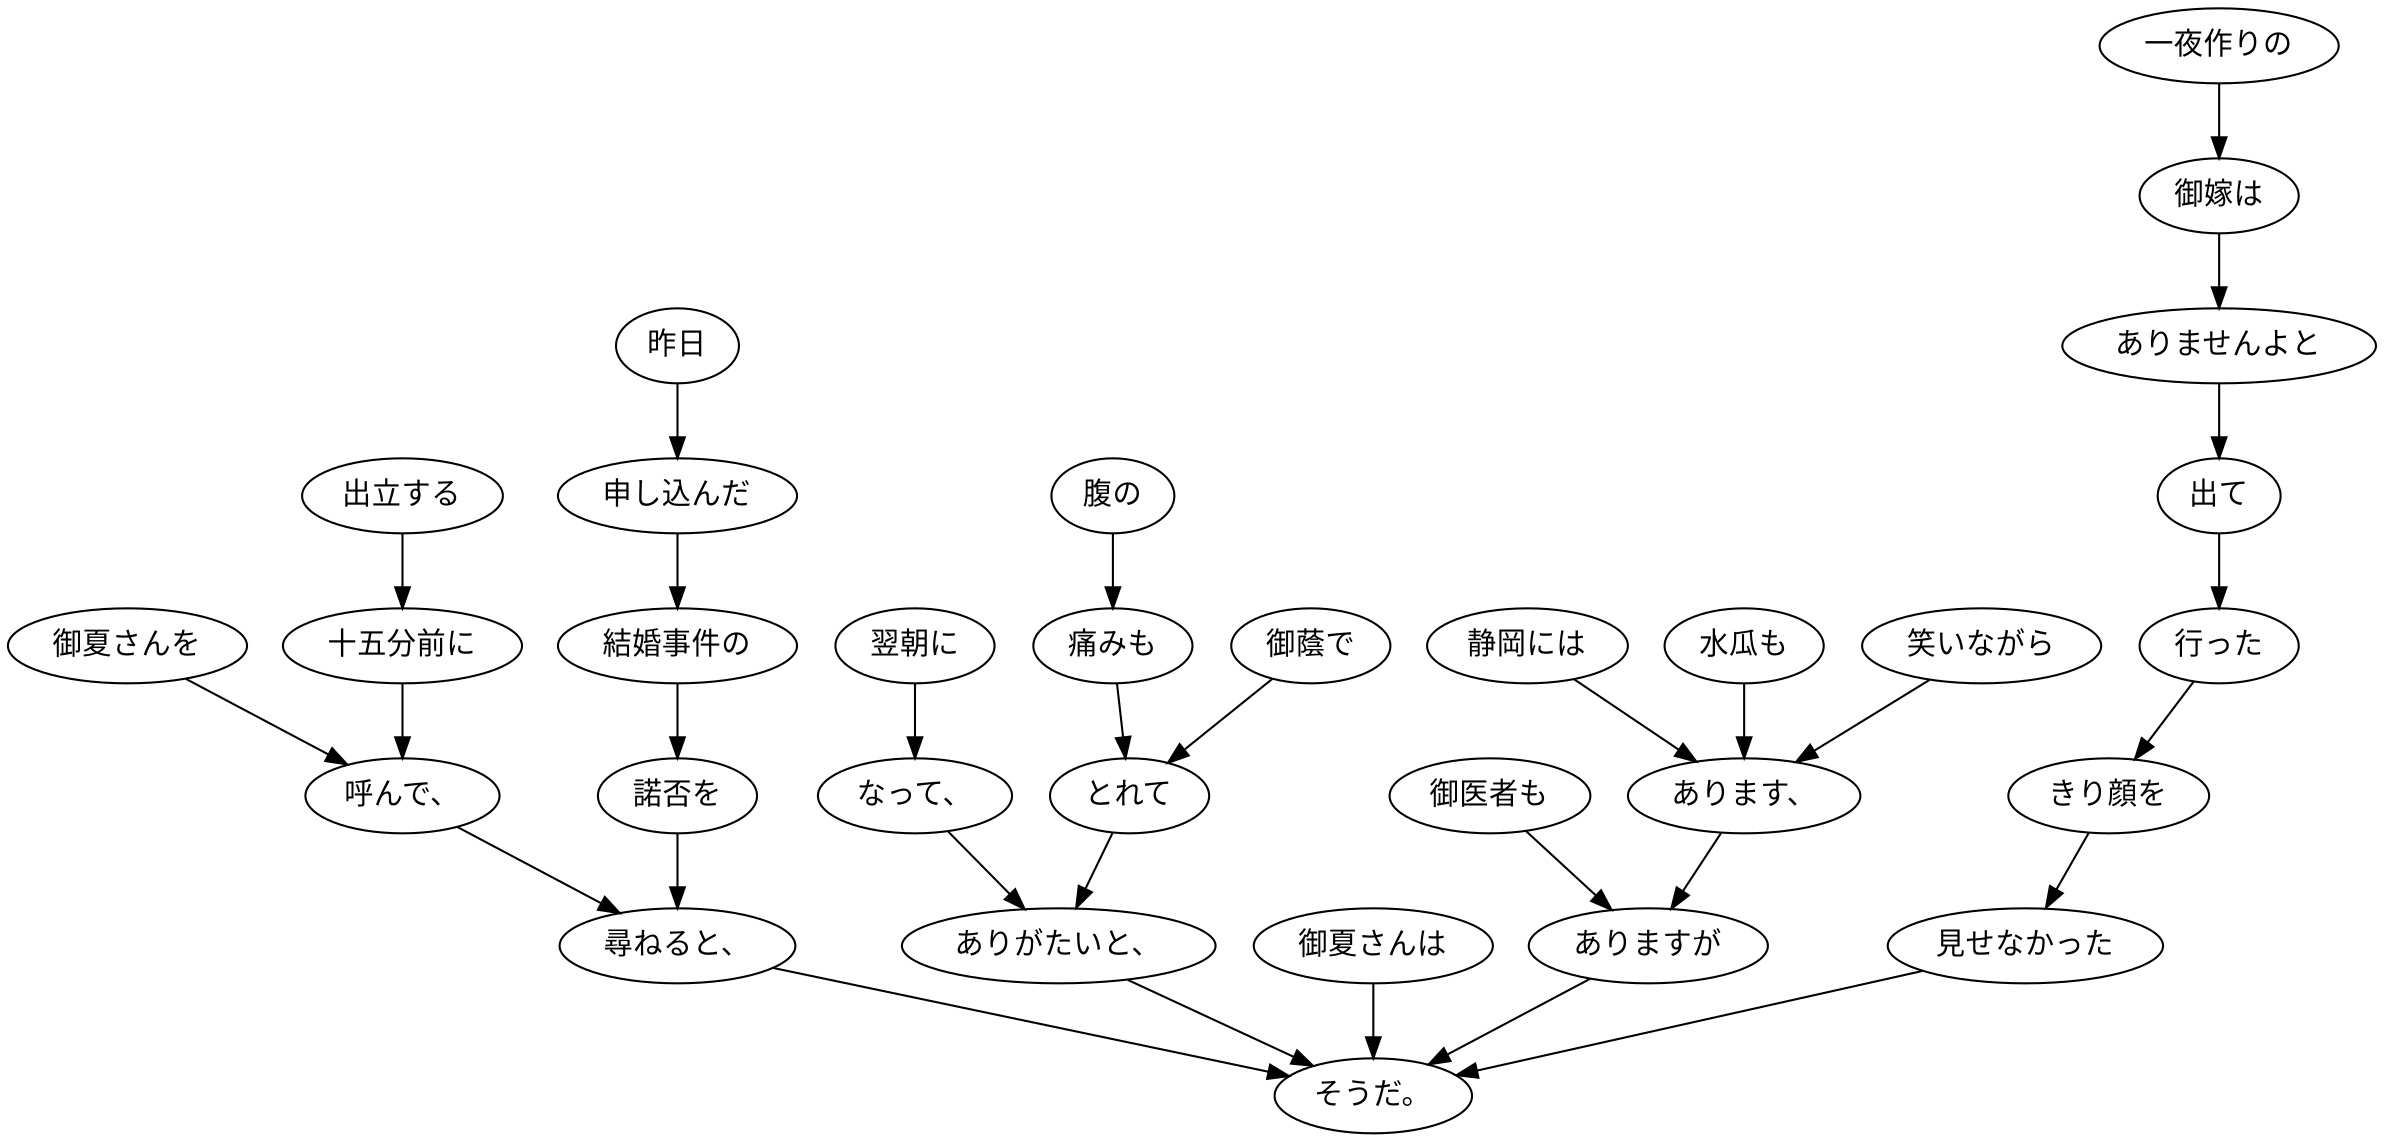digraph graph3658 {
	node0 [label="翌朝に"];
	node1 [label="なって、"];
	node2 [label="腹の"];
	node3 [label="痛みも"];
	node4 [label="御蔭で"];
	node5 [label="とれて"];
	node6 [label="ありがたいと、"];
	node7 [label="出立する"];
	node8 [label="十五分前に"];
	node9 [label="御夏さんを"];
	node10 [label="呼んで、"];
	node11 [label="昨日"];
	node12 [label="申し込んだ"];
	node13 [label="結婚事件の"];
	node14 [label="諾否を"];
	node15 [label="尋ねると、"];
	node16 [label="御夏さんは"];
	node17 [label="笑いながら"];
	node18 [label="静岡には"];
	node19 [label="水瓜も"];
	node20 [label="あります、"];
	node21 [label="御医者も"];
	node22 [label="ありますが"];
	node23 [label="一夜作りの"];
	node24 [label="御嫁は"];
	node25 [label="ありませんよと"];
	node26 [label="出て"];
	node27 [label="行った"];
	node28 [label="きり顔を"];
	node29 [label="見せなかった"];
	node30 [label="そうだ。"];
	node0 -> node1;
	node1 -> node6;
	node2 -> node3;
	node3 -> node5;
	node4 -> node5;
	node5 -> node6;
	node6 -> node30;
	node7 -> node8;
	node8 -> node10;
	node9 -> node10;
	node10 -> node15;
	node11 -> node12;
	node12 -> node13;
	node13 -> node14;
	node14 -> node15;
	node15 -> node30;
	node16 -> node30;
	node17 -> node20;
	node18 -> node20;
	node19 -> node20;
	node20 -> node22;
	node21 -> node22;
	node22 -> node30;
	node23 -> node24;
	node24 -> node25;
	node25 -> node26;
	node26 -> node27;
	node27 -> node28;
	node28 -> node29;
	node29 -> node30;
}
